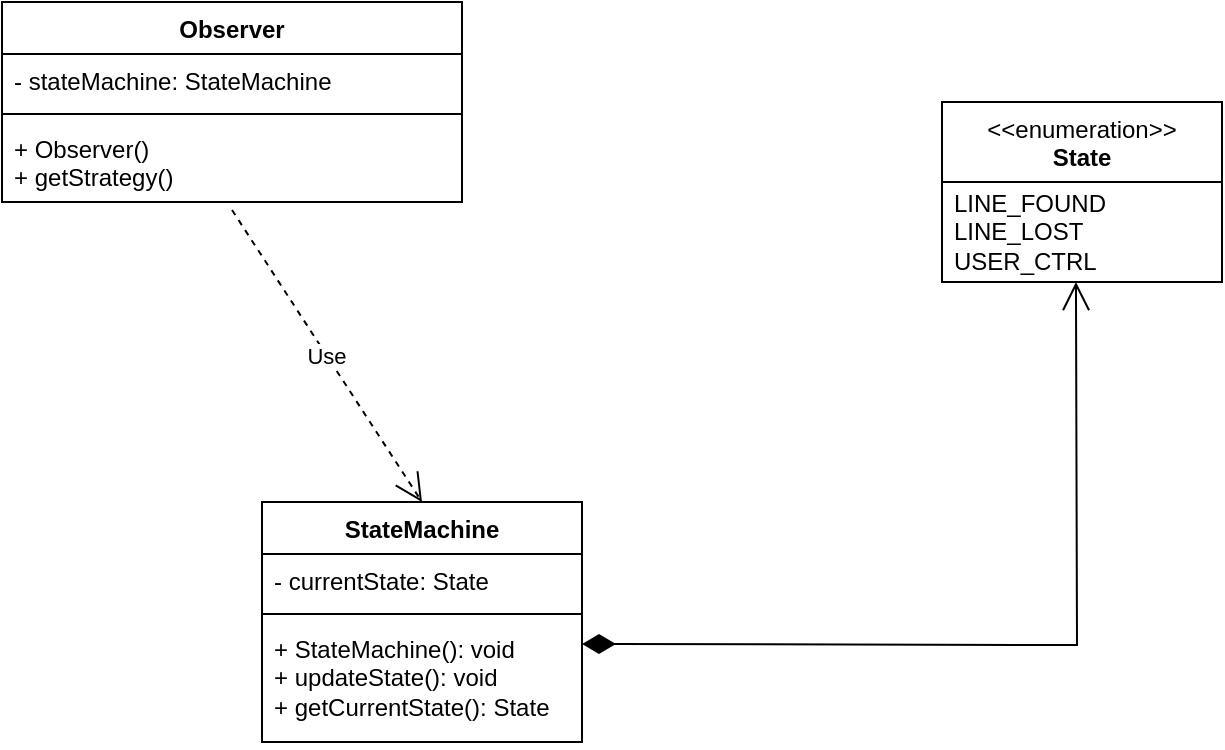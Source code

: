 <mxfile version="24.2.5" type="device">
  <diagram id="C5RBs43oDa-KdzZeNtuy" name="Page-1">
    <mxGraphModel dx="1434" dy="907" grid="1" gridSize="10" guides="1" tooltips="1" connect="1" arrows="1" fold="1" page="1" pageScale="1" pageWidth="827" pageHeight="1169" math="0" shadow="0">
      <root>
        <mxCell id="WIyWlLk6GJQsqaUBKTNV-0" />
        <mxCell id="WIyWlLk6GJQsqaUBKTNV-1" parent="WIyWlLk6GJQsqaUBKTNV-0" />
        <mxCell id="opnzH58z5crYU31G1BKa-4" value="Observer" style="swimlane;fontStyle=1;align=center;verticalAlign=top;childLayout=stackLayout;horizontal=1;startSize=26;horizontalStack=0;resizeParent=1;resizeParentMax=0;resizeLast=0;collapsible=1;marginBottom=0;whiteSpace=wrap;html=1;" vertex="1" parent="WIyWlLk6GJQsqaUBKTNV-1">
          <mxGeometry x="100" y="230" width="230" height="100" as="geometry" />
        </mxCell>
        <mxCell id="opnzH58z5crYU31G1BKa-5" value="- stateMachine: StateMachine" style="text;strokeColor=none;fillColor=none;align=left;verticalAlign=top;spacingLeft=4;spacingRight=4;overflow=hidden;rotatable=0;points=[[0,0.5],[1,0.5]];portConstraint=eastwest;whiteSpace=wrap;html=1;" vertex="1" parent="opnzH58z5crYU31G1BKa-4">
          <mxGeometry y="26" width="230" height="26" as="geometry" />
        </mxCell>
        <mxCell id="opnzH58z5crYU31G1BKa-6" value="" style="line;strokeWidth=1;fillColor=none;align=left;verticalAlign=middle;spacingTop=-1;spacingLeft=3;spacingRight=3;rotatable=0;labelPosition=right;points=[];portConstraint=eastwest;strokeColor=inherit;" vertex="1" parent="opnzH58z5crYU31G1BKa-4">
          <mxGeometry y="52" width="230" height="8" as="geometry" />
        </mxCell>
        <mxCell id="opnzH58z5crYU31G1BKa-7" value="+ Observer()&lt;div&gt;+ getStrategy()&lt;/div&gt;" style="text;strokeColor=none;fillColor=none;align=left;verticalAlign=top;spacingLeft=4;spacingRight=4;overflow=hidden;rotatable=0;points=[[0,0.5],[1,0.5]];portConstraint=eastwest;whiteSpace=wrap;html=1;" vertex="1" parent="opnzH58z5crYU31G1BKa-4">
          <mxGeometry y="60" width="230" height="40" as="geometry" />
        </mxCell>
        <mxCell id="opnzH58z5crYU31G1BKa-8" value="StateMachine" style="swimlane;fontStyle=1;align=center;verticalAlign=top;childLayout=stackLayout;horizontal=1;startSize=26;horizontalStack=0;resizeParent=1;resizeParentMax=0;resizeLast=0;collapsible=1;marginBottom=0;whiteSpace=wrap;html=1;" vertex="1" parent="WIyWlLk6GJQsqaUBKTNV-1">
          <mxGeometry x="230" y="480" width="160" height="120" as="geometry" />
        </mxCell>
        <mxCell id="opnzH58z5crYU31G1BKa-9" value="- currentState: State" style="text;strokeColor=none;fillColor=none;align=left;verticalAlign=top;spacingLeft=4;spacingRight=4;overflow=hidden;rotatable=0;points=[[0,0.5],[1,0.5]];portConstraint=eastwest;whiteSpace=wrap;html=1;" vertex="1" parent="opnzH58z5crYU31G1BKa-8">
          <mxGeometry y="26" width="160" height="26" as="geometry" />
        </mxCell>
        <mxCell id="opnzH58z5crYU31G1BKa-10" value="" style="line;strokeWidth=1;fillColor=none;align=left;verticalAlign=middle;spacingTop=-1;spacingLeft=3;spacingRight=3;rotatable=0;labelPosition=right;points=[];portConstraint=eastwest;strokeColor=inherit;" vertex="1" parent="opnzH58z5crYU31G1BKa-8">
          <mxGeometry y="52" width="160" height="8" as="geometry" />
        </mxCell>
        <mxCell id="opnzH58z5crYU31G1BKa-11" value="+ StateMachine(): void&lt;div&gt;+ updateState(): void&lt;/div&gt;&lt;div&gt;+ getCurrentState(): State&lt;/div&gt;" style="text;strokeColor=none;fillColor=none;align=left;verticalAlign=top;spacingLeft=4;spacingRight=4;overflow=hidden;rotatable=0;points=[[0,0.5],[1,0.5]];portConstraint=eastwest;whiteSpace=wrap;html=1;" vertex="1" parent="opnzH58z5crYU31G1BKa-8">
          <mxGeometry y="60" width="160" height="60" as="geometry" />
        </mxCell>
        <mxCell id="opnzH58z5crYU31G1BKa-22" value="&amp;lt;&amp;lt;enumeration&amp;gt;&amp;gt;&lt;br&gt;&lt;b&gt;State&lt;/b&gt;" style="swimlane;fontStyle=0;align=center;verticalAlign=top;childLayout=stackLayout;horizontal=1;startSize=40;horizontalStack=0;resizeParent=1;resizeParentMax=0;resizeLast=0;collapsible=0;marginBottom=0;html=1;whiteSpace=wrap;" vertex="1" parent="WIyWlLk6GJQsqaUBKTNV-1">
          <mxGeometry x="570" y="280" width="140" height="90" as="geometry" />
        </mxCell>
        <mxCell id="opnzH58z5crYU31G1BKa-23" value="LINE_FOUND&lt;div&gt;LINE_LOST&lt;/div&gt;&lt;div&gt;USER_CTRL&lt;/div&gt;" style="text;html=1;strokeColor=none;fillColor=none;align=left;verticalAlign=middle;spacingLeft=4;spacingRight=4;overflow=hidden;rotatable=0;points=[[0,0.5],[1,0.5]];portConstraint=eastwest;whiteSpace=wrap;" vertex="1" parent="opnzH58z5crYU31G1BKa-22">
          <mxGeometry y="40" width="140" height="50" as="geometry" />
        </mxCell>
        <mxCell id="opnzH58z5crYU31G1BKa-24" value="Use" style="endArrow=open;endSize=12;dashed=1;html=1;rounded=0;exitX=0.5;exitY=1.1;exitDx=0;exitDy=0;exitPerimeter=0;entryX=0.5;entryY=0;entryDx=0;entryDy=0;" edge="1" parent="WIyWlLk6GJQsqaUBKTNV-1" source="opnzH58z5crYU31G1BKa-7" target="opnzH58z5crYU31G1BKa-8">
          <mxGeometry width="160" relative="1" as="geometry">
            <mxPoint x="330" y="470" as="sourcePoint" />
            <mxPoint x="490" y="470" as="targetPoint" />
          </mxGeometry>
        </mxCell>
        <mxCell id="opnzH58z5crYU31G1BKa-25" value="" style="endArrow=open;html=1;endSize=12;startArrow=diamondThin;startSize=14;startFill=1;edgeStyle=orthogonalEdgeStyle;align=left;verticalAlign=bottom;rounded=0;exitX=1.025;exitY=0.175;exitDx=0;exitDy=0;exitPerimeter=0;entryX=0.507;entryY=1.06;entryDx=0;entryDy=0;entryPerimeter=0;" edge="1" parent="WIyWlLk6GJQsqaUBKTNV-1">
          <mxGeometry x="-1" y="3" relative="1" as="geometry">
            <mxPoint x="390" y="551" as="sourcePoint" />
            <mxPoint x="636.98" y="370" as="targetPoint" />
          </mxGeometry>
        </mxCell>
      </root>
    </mxGraphModel>
  </diagram>
</mxfile>
